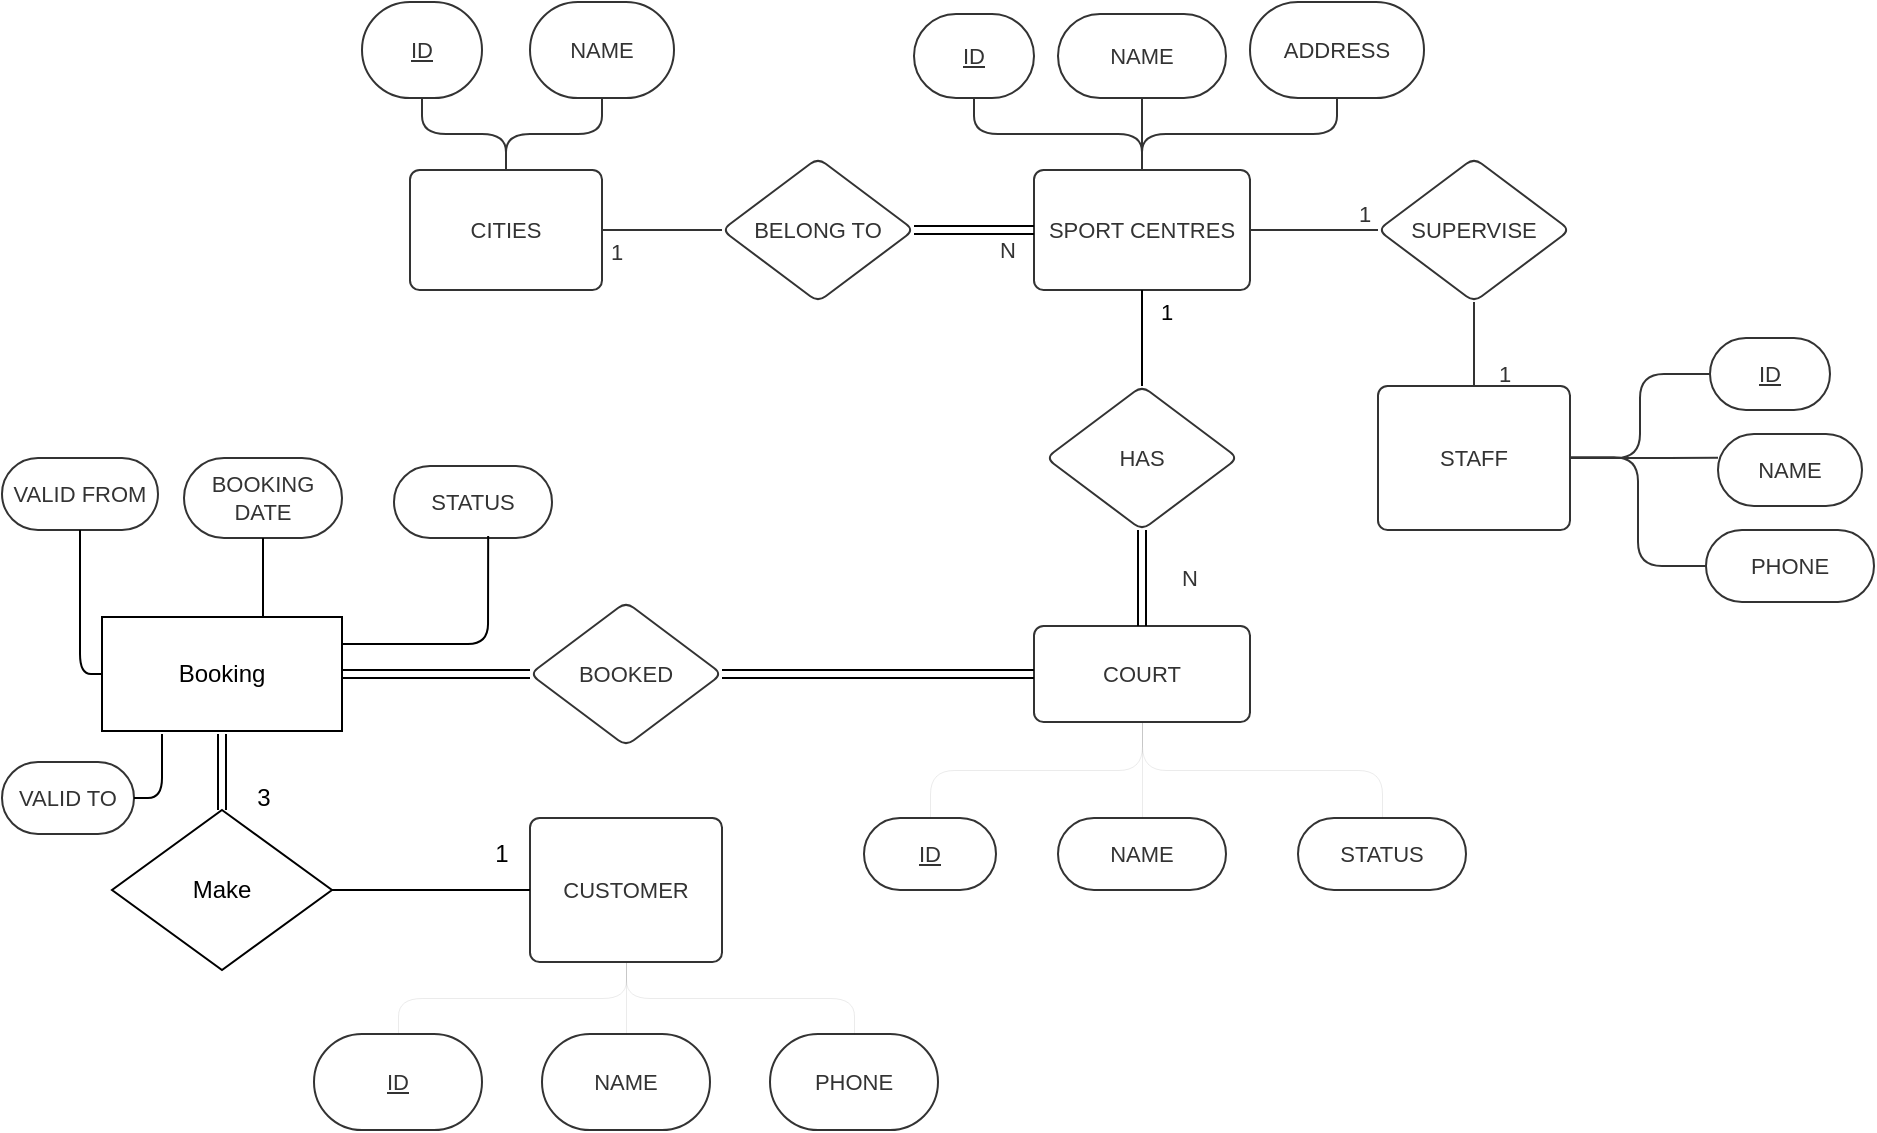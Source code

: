 <mxfile version="12.9.3" type="device"><diagram id="_H8f1phJAdp8xII_RiuY" name="Page-1"><mxGraphModel dx="1021" dy="529" grid="1" gridSize="10" guides="1" tooltips="1" connect="1" arrows="1" fold="1" page="1" pageScale="1" pageWidth="850" pageHeight="1100" math="0" shadow="0"><root><mxCell id="0"/><mxCell id="1" parent="0"/><UserObject label="N" lucidchartObjectId="Qv1JN9rxcmwI" id="hmg3JbalMYqC8ej0F_d5-1"><mxCell style="html=1;whiteSpace=wrap;fontSize=11;fontColor=#333333;align=center;spacing=0;strokeColor=none;strokeOpacity=100;fillOpacity=100;rounded=1;absoluteArcSize=1;arcSize=9.6;fillColor=#ffffff;strokeWidth=0;" vertex="1" parent="1"><mxGeometry x="431" y="178" width="144" height="36" as="geometry"/></mxCell></UserObject><UserObject label="1" lucidchartObjectId="sl1J67uBr3ch" id="hmg3JbalMYqC8ej0F_d5-2"><mxCell style="html=1;whiteSpace=wrap;fontSize=11;fontColor=#333333;align=center;spacing=0;strokeColor=#FFFFFF;strokeOpacity=100;fillOpacity=100;rounded=1;absoluteArcSize=1;arcSize=9.6;fillColor=#ffffff;" vertex="1" parent="1"><mxGeometry x="744" y="247" width="15" height="22" as="geometry"/></mxCell></UserObject><UserObject label="SPORT CENTRES" lucidchartObjectId="Oe1JJ-QgacZ8" id="hmg3JbalMYqC8ej0F_d5-10"><mxCell style="html=1;whiteSpace=wrap;;fontSize=11;fontColor=#333333;align=center;spacing=3;strokeColor=#333333;strokeOpacity=100;fillOpacity=100;rounded=1;absoluteArcSize=1;arcSize=9.6;fillColor=#ffffff;" vertex="1" parent="1"><mxGeometry x="516" y="156" width="108" height="60" as="geometry"/></mxCell></UserObject><UserObject label="SUPERVISE" lucidchartObjectId="Mf1J2VpTwh9m" id="hmg3JbalMYqC8ej0F_d5-11"><mxCell style="html=1;whiteSpace=wrap;rhombus;fontSize=11;fontColor=#333333;align=center;spacing=3;strokeColor=#333333;strokeOpacity=100;fillOpacity=100;rounded=1;absoluteArcSize=1;arcSize=9.6;fillColor=#ffffff;" vertex="1" parent="1"><mxGeometry x="688" y="150" width="96" height="72" as="geometry"/></mxCell></UserObject><UserObject label="STAFF" lucidchartObjectId="eg1Jz_-w_MnY" id="hmg3JbalMYqC8ej0F_d5-12"><mxCell style="html=1;whiteSpace=wrap;;fontSize=11;fontColor=#333333;align=center;spacing=3;strokeColor=#333333;strokeOpacity=100;fillOpacity=100;rounded=1;absoluteArcSize=1;arcSize=9.6;fillColor=#ffffff;" vertex="1" parent="1"><mxGeometry x="688" y="264" width="96" height="72" as="geometry"/></mxCell></UserObject><UserObject label="ID" lucidchartObjectId="vg1JUJdOTt-3" id="hmg3JbalMYqC8ej0F_d5-13"><mxCell style="html=1;whiteSpace=wrap;rounded=1;arcSize=50;fontSize=11;fontColor=#333333;fontStyle=4;align=center;spacing=3;strokeColor=#333333;strokeOpacity=100;fillOpacity=100;fillColor=#ffffff;" vertex="1" parent="1"><mxGeometry x="854" y="240" width="60" height="36" as="geometry"/></mxCell></UserObject><UserObject label="NAME" lucidchartObjectId="Eg1Ju6Tr6P6o" id="hmg3JbalMYqC8ej0F_d5-14"><mxCell style="html=1;whiteSpace=wrap;rounded=1;arcSize=50;fontSize=11;fontColor=#333333;align=center;spacing=3;strokeColor=#333333;strokeOpacity=100;fillOpacity=100;fillColor=#ffffff;" vertex="1" parent="1"><mxGeometry x="858" y="288" width="72" height="36" as="geometry"/></mxCell></UserObject><UserObject label="PHONE" lucidchartObjectId="Tg1JgXN1Q.ks" id="hmg3JbalMYqC8ej0F_d5-15"><mxCell style="html=1;whiteSpace=wrap;rounded=1;arcSize=50;fontSize=11;fontColor=#333333;align=center;spacing=3;strokeColor=#333333;strokeOpacity=100;fillOpacity=100;fillColor=#ffffff;" vertex="1" parent="1"><mxGeometry x="852" y="336" width="84" height="36" as="geometry"/></mxCell></UserObject><UserObject label="" lucidchartObjectId="ui1J.kr6NDE3" id="hmg3JbalMYqC8ej0F_d5-16"><mxCell style="html=1;jettySize=18;fontSize=11;strokeColor=#333333;strokeOpacity=100;rounded=1;arcSize=24;edgeStyle=orthogonalEdgeStyle;startArrow=none;;endArrow=none;;exitX=1.003;exitY=0.5;exitPerimeter=1;entryX=0.008;entryY=0.333;entryPerimeter=1;" edge="1" parent="1" source="hmg3JbalMYqC8ej0F_d5-12" target="hmg3JbalMYqC8ej0F_d5-14"><mxGeometry width="100" height="100" relative="1" as="geometry"/></mxCell></UserObject><UserObject label="" lucidchartObjectId="Ni1J3C2-7EWB" id="hmg3JbalMYqC8ej0F_d5-17"><mxCell style="html=1;jettySize=18;fontSize=11;strokeColor=#333333;strokeOpacity=100;rounded=1;arcSize=24;edgeStyle=orthogonalEdgeStyle;startArrow=none;;endArrow=none;;exitX=1.003;exitY=0.5;exitPerimeter=1;entryX=-0.005;entryY=0.5;entryPerimeter=1;" edge="1" parent="1" source="hmg3JbalMYqC8ej0F_d5-12" target="hmg3JbalMYqC8ej0F_d5-13"><mxGeometry width="100" height="100" relative="1" as="geometry"/></mxCell></UserObject><UserObject label="" lucidchartObjectId="uj1JncEXByfM" id="hmg3JbalMYqC8ej0F_d5-18"><mxCell style="html=1;jettySize=18;fontSize=11;strokeColor=#333333;strokeOpacity=100;rounded=1;arcSize=24;edgeStyle=orthogonalEdgeStyle;startArrow=none;;endArrow=none;;exitX=1.003;exitY=0.494;exitPerimeter=1;entryX=-0.004;entryY=0.5;entryPerimeter=1;" edge="1" parent="1" source="hmg3JbalMYqC8ej0F_d5-12" target="hmg3JbalMYqC8ej0F_d5-15"><mxGeometry width="100" height="100" relative="1" as="geometry"/></mxCell></UserObject><UserObject label="" lucidchartObjectId="Nk1JPeSufrvL" id="hmg3JbalMYqC8ej0F_d5-19"><mxCell style="html=1;jettySize=18;fontSize=11;strokeColor=#333333;strokeOpacity=100;rounded=1;arcSize=24;edgeStyle=orthogonalEdgeStyle;startArrow=none;;endArrow=none;;exitX=1.003;exitY=0.5;exitPerimeter=1;entryX=0.021;entryY=0.5;entryPerimeter=1;" edge="1" parent="1" source="hmg3JbalMYqC8ej0F_d5-10" target="hmg3JbalMYqC8ej0F_d5-11"><mxGeometry width="100" height="100" relative="1" as="geometry"/></mxCell></UserObject><UserObject label="" lucidchartObjectId="Sk1J3OEYeL1U" id="hmg3JbalMYqC8ej0F_d5-20"><mxCell style="html=1;jettySize=18;fontSize=11;strokeColor=#333333;strokeOpacity=100;rounded=1;arcSize=24;edgeStyle=orthogonalEdgeStyle;startArrow=none;;endArrow=none;;exitX=0.5;exitY=0.98;exitPerimeter=1;entryX=0.5;entryY=-0.004;entryPerimeter=1;" edge="1" parent="1" source="hmg3JbalMYqC8ej0F_d5-11" target="hmg3JbalMYqC8ej0F_d5-12"><mxGeometry width="100" height="100" relative="1" as="geometry"/></mxCell></UserObject><UserObject label="1" lucidchartObjectId="Pl1JAGUdRT1b" id="hmg3JbalMYqC8ej0F_d5-21"><mxCell style="html=1;whiteSpace=wrap;fontSize=11;fontColor=#333333;align=center;spacing=0;strokeColor=#FFFFFF;strokeOpacity=100;fillOpacity=100;rounded=1;absoluteArcSize=1;arcSize=9.6;fillColor=#ffffff;opacity=0;" vertex="1" parent="1"><mxGeometry x="674" y="167" width="15" height="22" as="geometry"/></mxCell></UserObject><UserObject label="ADDRESS" lucidchartObjectId="rm1JZiyckClp" id="hmg3JbalMYqC8ej0F_d5-22"><mxCell style="html=1;whiteSpace=wrap;rounded=1;arcSize=50;fontSize=11;fontColor=#333333;align=center;spacing=3;strokeColor=#333333;strokeOpacity=100;fillOpacity=100;fillColor=#ffffff;" vertex="1" parent="1"><mxGeometry x="624" y="72" width="87" height="48" as="geometry"/></mxCell></UserObject><UserObject label="NAME" lucidchartObjectId="vm1JUwcuS4wi" id="hmg3JbalMYqC8ej0F_d5-23"><mxCell style="html=1;whiteSpace=wrap;rounded=1;arcSize=50;fontSize=11;fontColor=#333333;align=center;spacing=3;strokeColor=#333333;strokeOpacity=100;fillOpacity=100;fillColor=#ffffff;" vertex="1" parent="1"><mxGeometry x="528" y="78" width="84" height="42" as="geometry"/></mxCell></UserObject><UserObject label="ID" lucidchartObjectId="ym1JdyxG-iu-" id="hmg3JbalMYqC8ej0F_d5-24"><mxCell style="html=1;whiteSpace=wrap;rounded=1;arcSize=50;fontSize=11;fontColor=#333333;fontStyle=4;align=center;spacing=3;strokeColor=#333333;strokeOpacity=100;fillOpacity=100;fillColor=#ffffff;" vertex="1" parent="1"><mxGeometry x="456" y="78" width="60" height="42" as="geometry"/></mxCell></UserObject><UserObject label="" lucidchartObjectId="To1JZGSIu.zX" id="hmg3JbalMYqC8ej0F_d5-25"><mxCell style="html=1;jettySize=18;fontSize=11;strokeColor=#333333;strokeOpacity=100;rounded=1;arcSize=24;edgeStyle=orthogonalEdgeStyle;startArrow=none;;endArrow=none;;exitX=0.5;exitY=-0.005;exitPerimeter=1;entryX=0.5;entryY=1.007;entryPerimeter=1;" edge="1" parent="1" source="hmg3JbalMYqC8ej0F_d5-10" target="hmg3JbalMYqC8ej0F_d5-23"><mxGeometry width="100" height="100" relative="1" as="geometry"/></mxCell></UserObject><UserObject label="" lucidchartObjectId="~o1JQkDnwC1A" id="hmg3JbalMYqC8ej0F_d5-26"><mxCell style="html=1;jettySize=18;fontSize=11;strokeColor=#333333;strokeOpacity=100;rounded=1;arcSize=24;edgeStyle=orthogonalEdgeStyle;startArrow=none;;endArrow=none;;exitX=0.5;exitY=1.007;exitPerimeter=1;entryX=0.5;entryY=-0.005;entryPerimeter=1;" edge="1" parent="1" source="hmg3JbalMYqC8ej0F_d5-24" target="hmg3JbalMYqC8ej0F_d5-10"><mxGeometry width="100" height="100" relative="1" as="geometry"/></mxCell></UserObject><UserObject label="" lucidchartObjectId="mp1Jr6JWyYWh" id="hmg3JbalMYqC8ej0F_d5-27"><mxCell style="html=1;jettySize=18;fontSize=11;strokeColor=#333333;strokeOpacity=100;rounded=1;arcSize=24;edgeStyle=orthogonalEdgeStyle;startArrow=none;;endArrow=none;;exitX=0.5;exitY=-0.005;exitPerimeter=1;entryX=0.5;entryY=1.006;entryPerimeter=1;" edge="1" parent="1" source="hmg3JbalMYqC8ej0F_d5-10" target="hmg3JbalMYqC8ej0F_d5-22"><mxGeometry width="100" height="100" relative="1" as="geometry"/></mxCell></UserObject><UserObject label="" lucidchartObjectId="Rp1JoxnCgXVx" id="hmg3JbalMYqC8ej0F_d5-28"><mxCell style="html=1;jettySize=18;fontSize=11;strokeColor=#333333;strokeOpacity=100;rounded=1;arcSize=24;edgeStyle=orthogonalEdgeStyle;startArrow=none;;endArrow=none;;exitY=1.007;exitPerimeter=1;entryY=1.007;entryPerimeter=1;" edge="1" parent="1" source="hmg3JbalMYqC8ej0F_d5-24" target="hmg3JbalMYqC8ej0F_d5-24"><mxGeometry width="100" height="100" relative="1" as="geometry"><Array as="points"><mxPoint x="506" y="120"/><mxPoint x="506" y="120"/></Array></mxGeometry></mxCell></UserObject><UserObject label="BELONG TO" lucidchartObjectId="qq1JP6yeYw6c" id="hmg3JbalMYqC8ej0F_d5-29"><mxCell style="html=1;whiteSpace=wrap;rhombus;fontSize=11;fontColor=#333333;align=center;spacing=3;strokeColor=#333333;strokeOpacity=100;fillOpacity=100;rounded=1;absoluteArcSize=1;arcSize=9.6;fillColor=#ffffff;" vertex="1" parent="1"><mxGeometry x="360" y="150" width="96" height="72" as="geometry"/></mxCell></UserObject><UserObject label="CITIES" lucidchartObjectId="Wq1JPtbcYN_U" id="hmg3JbalMYqC8ej0F_d5-30"><mxCell style="html=1;whiteSpace=wrap;;fontSize=11;fontColor=#333333;align=center;spacing=3;strokeColor=#333333;strokeOpacity=100;fillOpacity=100;rounded=1;absoluteArcSize=1;arcSize=9.6;fillColor=#ffffff;" vertex="1" parent="1"><mxGeometry x="204" y="156" width="96" height="60" as="geometry"/></mxCell></UserObject><UserObject label="" lucidchartObjectId="qr1JTHGp_JFc" id="hmg3JbalMYqC8ej0F_d5-31"><mxCell style="html=1;jettySize=18;fontSize=11;strokeColor=#333333;strokeOpacity=100;rounded=1;arcSize=24;edgeStyle=orthogonalEdgeStyle;startArrow=none;;endArrow=none;;exitX=1.003;exitY=0.5;exitPerimeter=1;entryX=0.021;entryY=0.5;entryPerimeter=1;" edge="1" parent="1" source="hmg3JbalMYqC8ej0F_d5-30" target="hmg3JbalMYqC8ej0F_d5-29"><mxGeometry width="100" height="100" relative="1" as="geometry"/></mxCell></UserObject><UserObject label="NAME" lucidchartObjectId="Fr1JlLjnvkLx" id="hmg3JbalMYqC8ej0F_d5-32"><mxCell style="html=1;whiteSpace=wrap;rounded=1;arcSize=50;fontSize=11;fontColor=#333333;align=center;spacing=3;strokeColor=#333333;strokeOpacity=100;fillOpacity=100;fillColor=#ffffff;" vertex="1" parent="1"><mxGeometry x="264" y="72" width="72" height="48" as="geometry"/></mxCell></UserObject><UserObject label="ID" lucidchartObjectId="Ir1JEpg1AD23" id="hmg3JbalMYqC8ej0F_d5-33"><mxCell style="html=1;whiteSpace=wrap;rounded=1;arcSize=50;fontSize=11;fontColor=#333333;fontStyle=4;align=center;spacing=3;strokeColor=#333333;strokeOpacity=100;fillOpacity=100;fillColor=#ffffff;" vertex="1" parent="1"><mxGeometry x="180" y="72" width="60" height="48" as="geometry"/></mxCell></UserObject><UserObject label="" lucidchartObjectId="ss1JLpNenWxW" id="hmg3JbalMYqC8ej0F_d5-34"><mxCell style="html=1;jettySize=18;fontSize=11;strokeColor=#333333;strokeOpacity=100;rounded=1;arcSize=24;edgeStyle=orthogonalEdgeStyle;startArrow=none;;endArrow=none;;exitX=0.5;exitY=1.006;exitPerimeter=1;entryX=0.5;entryY=-0.005;entryPerimeter=1;" edge="1" parent="1" source="hmg3JbalMYqC8ej0F_d5-33" target="hmg3JbalMYqC8ej0F_d5-30"><mxGeometry width="100" height="100" relative="1" as="geometry"/></mxCell></UserObject><UserObject label="" lucidchartObjectId="Ds1J_o9KHTa-" id="hmg3JbalMYqC8ej0F_d5-35"><mxCell style="html=1;jettySize=18;fontSize=11;strokeColor=#333333;strokeOpacity=100;rounded=1;arcSize=24;edgeStyle=orthogonalEdgeStyle;startArrow=none;;endArrow=none;;exitX=0.5;exitY=-0.005;exitPerimeter=1;entryX=0.5;entryY=1.006;entryPerimeter=1;" edge="1" parent="1" source="hmg3JbalMYqC8ej0F_d5-30" target="hmg3JbalMYqC8ej0F_d5-32"><mxGeometry width="100" height="100" relative="1" as="geometry"/></mxCell></UserObject><UserObject label="1" lucidchartObjectId="gw1J~csp2k4W" id="hmg3JbalMYqC8ej0F_d5-37"><mxCell style="html=1;whiteSpace=wrap;fontSize=11;fontColor=#333333;align=center;spacing=0;strokeColor=none;strokeOpacity=100;fillOpacity=100;rounded=1;absoluteArcSize=1;arcSize=9.6;fillColor=#ffffff;opacity=0;" vertex="1" parent="1"><mxGeometry x="300" y="186" width="15" height="22" as="geometry"/></mxCell></UserObject><UserObject label="HAS" lucidchartObjectId="Ix1JzbmOBttl" id="hmg3JbalMYqC8ej0F_d5-38"><mxCell style="html=1;whiteSpace=wrap;rhombus;fontSize=11;fontColor=#333333;align=center;spacing=3;strokeColor=#333333;strokeOpacity=100;fillOpacity=100;rounded=1;absoluteArcSize=1;arcSize=9.6;fillColor=#ffffff;" vertex="1" parent="1"><mxGeometry x="522" y="264" width="96" height="72" as="geometry"/></mxCell></UserObject><UserObject label="COURT" lucidchartObjectId="ay1J7oOUe6Bc" id="hmg3JbalMYqC8ej0F_d5-39"><mxCell style="html=1;whiteSpace=wrap;;fontSize=11;fontColor=#333333;align=center;spacing=3;strokeColor=#333333;strokeOpacity=100;fillOpacity=100;rounded=1;absoluteArcSize=1;arcSize=9.6;fillColor=#ffffff;" vertex="1" parent="1"><mxGeometry x="516" y="384" width="108" height="48" as="geometry"/></mxCell></UserObject><UserObject label="&lt;u&gt;ID&lt;/u&gt;" lucidchartObjectId="1y1JFt1-2AkK" id="hmg3JbalMYqC8ej0F_d5-40"><mxCell style="html=1;whiteSpace=wrap;rounded=1;arcSize=50;fontSize=11;fontColor=#333333;align=center;spacing=3;strokeColor=#333333;strokeOpacity=100;fillOpacity=100;fillColor=#ffffff;" vertex="1" parent="1"><mxGeometry x="431" y="480" width="66" height="36" as="geometry"/></mxCell></UserObject><UserObject label="NAME" lucidchartObjectId="6y1JhIov2Fnm" id="hmg3JbalMYqC8ej0F_d5-41"><mxCell style="html=1;whiteSpace=wrap;rounded=1;arcSize=50;fontSize=11;fontColor=#333333;align=center;spacing=3;strokeColor=#333333;strokeOpacity=100;fillOpacity=100;fillColor=#ffffff;" vertex="1" parent="1"><mxGeometry x="528" y="480" width="84" height="36" as="geometry"/></mxCell></UserObject><UserObject label="STATUS" lucidchartObjectId="az1Jf9iUrF6A" id="hmg3JbalMYqC8ej0F_d5-42"><mxCell style="html=1;whiteSpace=wrap;rounded=1;arcSize=50;fontSize=11;fontColor=#333333;align=center;spacing=3;strokeColor=#333333;strokeOpacity=100;fillOpacity=100;fillColor=#ffffff;" vertex="1" parent="1"><mxGeometry x="648" y="480" width="84" height="36" as="geometry"/></mxCell></UserObject><UserObject label="" lucidchartObjectId="gA1Ju2H1D6ek" id="hmg3JbalMYqC8ej0F_d5-43"><mxCell style="html=1;jettySize=18;fontSize=11;strokeColor=#333333;strokeOpacity=100;strokeWidth=0;rounded=1;arcSize=24;edgeStyle=orthogonalEdgeStyle;startArrow=none;;endArrow=none;;exitX=0.5;exitY=1.006;exitPerimeter=1;entryX=0.5;entryY=-0.008;entryPerimeter=1;" edge="1" parent="1" source="hmg3JbalMYqC8ej0F_d5-39" target="hmg3JbalMYqC8ej0F_d5-41"><mxGeometry width="100" height="100" relative="1" as="geometry"/></mxCell></UserObject><UserObject label="" lucidchartObjectId="jB1J~V2h57M7" id="hmg3JbalMYqC8ej0F_d5-46"><mxCell style="html=1;jettySize=18;fontSize=11;strokeColor=#333333;strokeOpacity=100;strokeWidth=0;rounded=1;arcSize=24;edgeStyle=orthogonalEdgeStyle;startArrow=none;;endArrow=none;;exitX=0.5;exitY=-0.008;exitPerimeter=1;entryX=0.5;entryY=1.006;entryPerimeter=1;" edge="1" parent="1" source="hmg3JbalMYqC8ej0F_d5-40" target="hmg3JbalMYqC8ej0F_d5-39"><mxGeometry width="100" height="100" relative="1" as="geometry"/></mxCell></UserObject><UserObject label="" lucidchartObjectId="rB1Jo~GtRFzw" id="hmg3JbalMYqC8ej0F_d5-47"><mxCell style="html=1;jettySize=18;fontSize=11;strokeColor=#333333;strokeOpacity=100;strokeWidth=0;rounded=1;arcSize=24;edgeStyle=orthogonalEdgeStyle;startArrow=none;;endArrow=none;;exitX=0.5;exitY=-0.008;exitPerimeter=1;entryX=0.5;entryY=1.006;entryPerimeter=1;" edge="1" parent="1" source="hmg3JbalMYqC8ej0F_d5-42" target="hmg3JbalMYqC8ej0F_d5-39"><mxGeometry width="100" height="100" relative="1" as="geometry"/></mxCell></UserObject><UserObject label="BOOKED" lucidchartObjectId="VB1JU1gL.UhQ" id="hmg3JbalMYqC8ej0F_d5-48"><mxCell style="html=1;whiteSpace=wrap;rhombus;fontSize=11;fontColor=#333333;align=center;spacing=3;strokeColor=#333333;strokeOpacity=100;fillOpacity=100;rounded=1;absoluteArcSize=1;arcSize=9.6;fillColor=#ffffff;" vertex="1" parent="1"><mxGeometry x="264" y="372" width="96" height="72" as="geometry"/></mxCell></UserObject><UserObject label="CUSTOMER" lucidchartObjectId="hC1J-2ogcLIO" id="hmg3JbalMYqC8ej0F_d5-49"><mxCell style="html=1;whiteSpace=wrap;;fontSize=11;fontColor=#333333;align=center;spacing=3;strokeColor=#333333;strokeOpacity=100;fillOpacity=100;rounded=1;absoluteArcSize=1;arcSize=9.6;fillColor=#ffffff;" vertex="1" parent="1"><mxGeometry x="264" y="480" width="96" height="72" as="geometry"/></mxCell></UserObject><UserObject label="STATUS" lucidchartObjectId="XC1JA~54MApw" id="hmg3JbalMYqC8ej0F_d5-50"><mxCell style="html=1;whiteSpace=wrap;rounded=1;arcSize=50;fontSize=11;fontColor=#333333;align=center;spacing=3;strokeColor=#333333;strokeOpacity=100;fillOpacity=100;fillColor=#ffffff;" vertex="1" parent="1"><mxGeometry x="196" y="304" width="79" height="36" as="geometry"/></mxCell></UserObject><UserObject label="BOOKING DATE" lucidchartObjectId="3C1JHzqgTcRt" id="hmg3JbalMYqC8ej0F_d5-51"><mxCell style="html=1;whiteSpace=wrap;rounded=1;arcSize=50;fontSize=11;fontColor=#333333;align=center;spacing=3;strokeColor=#333333;strokeOpacity=100;fillOpacity=100;fillColor=#ffffff;" vertex="1" parent="1"><mxGeometry x="91" y="300" width="79" height="40" as="geometry"/></mxCell></UserObject><UserObject label="VALID TO" lucidchartObjectId="7C1J4cb5TORU" id="hmg3JbalMYqC8ej0F_d5-52"><mxCell style="html=1;whiteSpace=wrap;rounded=1;arcSize=50;fontSize=11;fontColor=#333333;align=center;spacing=3;strokeColor=#333333;strokeOpacity=100;fillOpacity=100;fillColor=#ffffff;" vertex="1" parent="1"><mxGeometry y="452" width="66" height="36" as="geometry"/></mxCell></UserObject><UserObject label="VALID FROM" lucidchartObjectId="~C1JPEKlTzag" id="hmg3JbalMYqC8ej0F_d5-53"><mxCell style="html=1;whiteSpace=wrap;rounded=1;arcSize=50;fontSize=11;fontColor=#333333;align=center;spacing=3;strokeColor=#333333;strokeOpacity=100;fillOpacity=100;fillColor=#ffffff;" vertex="1" parent="1"><mxGeometry y="300" width="78" height="36" as="geometry"/></mxCell></UserObject><UserObject label="ID" lucidchartObjectId="aJ1JZO4Ct_Qt" id="hmg3JbalMYqC8ej0F_d5-60"><mxCell style="html=1;whiteSpace=wrap;rounded=1;arcSize=50;fontSize=11;fontColor=#333333;fontStyle=4;align=center;spacing=3;strokeColor=#333333;strokeOpacity=100;fillOpacity=100;fillColor=#ffffff;" vertex="1" parent="1"><mxGeometry x="156" y="588" width="84" height="48" as="geometry"/></mxCell></UserObject><UserObject label="NAME" lucidchartObjectId="hJ1J5bI9I1qD" id="hmg3JbalMYqC8ej0F_d5-61"><mxCell style="html=1;whiteSpace=wrap;rounded=1;arcSize=50;fontSize=11;fontColor=#333333;align=center;spacing=3;strokeColor=#333333;strokeOpacity=100;fillOpacity=100;fillColor=#ffffff;" vertex="1" parent="1"><mxGeometry x="270" y="588" width="84" height="48" as="geometry"/></mxCell></UserObject><UserObject label="PHONE" lucidchartObjectId="lJ1JllwM3i.M" id="hmg3JbalMYqC8ej0F_d5-62"><mxCell style="html=1;whiteSpace=wrap;rounded=1;arcSize=50;fontSize=11;fontColor=#333333;align=center;spacing=3;strokeColor=#333333;strokeOpacity=100;fillOpacity=100;fillColor=#ffffff;" vertex="1" parent="1"><mxGeometry x="384" y="588" width="84" height="48" as="geometry"/></mxCell></UserObject><UserObject label="" lucidchartObjectId="~J1Jsw4WfdPG" id="hmg3JbalMYqC8ej0F_d5-63"><mxCell style="html=1;jettySize=18;fontSize=11;strokeColor=#333333;strokeOpacity=100;strokeWidth=0;rounded=1;arcSize=24;edgeStyle=orthogonalEdgeStyle;startArrow=none;;endArrow=none;;exitX=0.5;exitY=1.004;exitPerimeter=1;entryX=0.5;entryY=-0.006;entryPerimeter=1;" edge="1" parent="1" source="hmg3JbalMYqC8ej0F_d5-49" target="hmg3JbalMYqC8ej0F_d5-61"><mxGeometry width="100" height="100" relative="1" as="geometry"/></mxCell></UserObject><UserObject label="" lucidchartObjectId="hK1J6WNpPa_M" id="hmg3JbalMYqC8ej0F_d5-64"><mxCell style="html=1;jettySize=18;fontSize=11;strokeColor=#333333;strokeOpacity=100;strokeWidth=0;rounded=1;arcSize=24;edgeStyle=orthogonalEdgeStyle;startArrow=none;;endArrow=none;;exitX=0.5;exitY=-0.006;exitPerimeter=1;entryX=0.5;entryY=1.004;entryPerimeter=1;" edge="1" parent="1" source="hmg3JbalMYqC8ej0F_d5-60" target="hmg3JbalMYqC8ej0F_d5-49"><mxGeometry width="100" height="100" relative="1" as="geometry"/></mxCell></UserObject><UserObject label="" lucidchartObjectId="oK1JxYGBq.ad" id="hmg3JbalMYqC8ej0F_d5-65"><mxCell style="html=1;jettySize=18;fontSize=11;strokeColor=#333333;strokeOpacity=100;strokeWidth=0;rounded=1;arcSize=24;edgeStyle=orthogonalEdgeStyle;startArrow=none;;endArrow=none;;exitX=0.5;exitY=-0.006;exitPerimeter=1;entryX=0.5;entryY=1.004;entryPerimeter=1;" edge="1" parent="1" source="hmg3JbalMYqC8ej0F_d5-62" target="hmg3JbalMYqC8ej0F_d5-49"><mxGeometry width="100" height="100" relative="1" as="geometry"/></mxCell></UserObject><UserObject label="1" lucidchartObjectId="1K1Jzvj.0fEe" id="hmg3JbalMYqC8ej0F_d5-66"><mxCell style="html=1;whiteSpace=wrap;fontSize=11;align=center;spacing=0;strokeOpacity=100;fillOpacity=100;rounded=1;absoluteArcSize=1;arcSize=9.6;strokeColor=#FFFFFF;opacity=0;" vertex="1" parent="1"><mxGeometry x="575" y="216" width="15" height="22" as="geometry"/></mxCell></UserObject><UserObject label="N" lucidchartObjectId="~K1JvAJ~TR-C" id="hmg3JbalMYqC8ej0F_d5-67"><mxCell style="html=1;whiteSpace=wrap;fontSize=11;fontColor=#333333;align=center;spacing=0;strokeColor=none;strokeOpacity=100;fillOpacity=100;rounded=1;absoluteArcSize=1;arcSize=9.6;fillColor=#ffffff;strokeWidth=0;" vertex="1" parent="1"><mxGeometry x="575" y="348" width="38" height="24" as="geometry"/></mxCell></UserObject><mxCell id="hmg3JbalMYqC8ej0F_d5-70" value="" style="rounded=0;whiteSpace=wrap;html=1;" vertex="1" parent="1"><mxGeometry x="50" y="379.5" width="120" height="57" as="geometry"/></mxCell><mxCell id="hmg3JbalMYqC8ej0F_d5-72" value="Booking" style="text;html=1;strokeColor=none;fillColor=none;align=center;verticalAlign=middle;whiteSpace=wrap;rounded=0;" vertex="1" parent="1"><mxGeometry x="50" y="378" width="120" height="60" as="geometry"/></mxCell><mxCell id="hmg3JbalMYqC8ej0F_d5-96" value="" style="rhombus;whiteSpace=wrap;html=1;" vertex="1" parent="1"><mxGeometry x="55" y="476" width="110" height="80" as="geometry"/></mxCell><mxCell id="hmg3JbalMYqC8ej0F_d5-98" value="Make" style="text;html=1;strokeColor=none;fillColor=none;align=center;verticalAlign=middle;whiteSpace=wrap;rounded=0;" vertex="1" parent="1"><mxGeometry x="90" y="506" width="40" height="20" as="geometry"/></mxCell><mxCell id="hmg3JbalMYqC8ej0F_d5-100" value="" style="endArrow=none;html=1;entryX=0;entryY=0.5;entryDx=0;entryDy=0;exitX=1;exitY=0.5;exitDx=0;exitDy=0;" edge="1" parent="1" source="hmg3JbalMYqC8ej0F_d5-96" target="hmg3JbalMYqC8ej0F_d5-49"><mxGeometry width="50" height="50" relative="1" as="geometry"><mxPoint x="400" y="560" as="sourcePoint"/><mxPoint x="450" y="510" as="targetPoint"/></mxGeometry></mxCell><mxCell id="hmg3JbalMYqC8ej0F_d5-103" value="" style="shape=link;html=1;exitX=0.5;exitY=0;exitDx=0;exitDy=0;entryX=0.5;entryY=1;entryDx=0;entryDy=0;" edge="1" parent="1" source="hmg3JbalMYqC8ej0F_d5-96" target="hmg3JbalMYqC8ej0F_d5-72"><mxGeometry width="50" height="50" relative="1" as="geometry"><mxPoint x="400" y="560" as="sourcePoint"/><mxPoint x="450" y="510" as="targetPoint"/></mxGeometry></mxCell><mxCell id="hmg3JbalMYqC8ej0F_d5-106" value="1" style="text;html=1;strokeColor=none;fillColor=none;align=center;verticalAlign=middle;whiteSpace=wrap;rounded=0;" vertex="1" parent="1"><mxGeometry x="230" y="488" width="40" height="20" as="geometry"/></mxCell><mxCell id="hmg3JbalMYqC8ej0F_d5-107" value="3" style="text;html=1;strokeColor=none;fillColor=none;align=center;verticalAlign=middle;whiteSpace=wrap;rounded=0;" vertex="1" parent="1"><mxGeometry x="110.5" y="460" width="40" height="20" as="geometry"/></mxCell><mxCell id="hmg3JbalMYqC8ej0F_d5-109" value="" style="shape=link;html=1;exitX=1;exitY=0.5;exitDx=0;exitDy=0;" edge="1" parent="1" source="hmg3JbalMYqC8ej0F_d5-72" target="hmg3JbalMYqC8ej0F_d5-48"><mxGeometry width="50" height="50" relative="1" as="geometry"><mxPoint x="400" y="560" as="sourcePoint"/><mxPoint x="450" y="510" as="targetPoint"/></mxGeometry></mxCell><mxCell id="hmg3JbalMYqC8ej0F_d5-110" value="" style="shape=link;html=1;exitX=1;exitY=0.5;exitDx=0;exitDy=0;entryX=0;entryY=0.5;entryDx=0;entryDy=0;" edge="1" parent="1" source="hmg3JbalMYqC8ej0F_d5-48" target="hmg3JbalMYqC8ej0F_d5-39"><mxGeometry width="50" height="50" relative="1" as="geometry"><mxPoint x="400" y="560" as="sourcePoint"/><mxPoint x="450" y="510" as="targetPoint"/></mxGeometry></mxCell><mxCell id="hmg3JbalMYqC8ej0F_d5-112" value="" style="shape=link;html=1;exitX=1;exitY=0.5;exitDx=0;exitDy=0;entryX=0;entryY=0.5;entryDx=0;entryDy=0;" edge="1" parent="1" source="hmg3JbalMYqC8ej0F_d5-29" target="hmg3JbalMYqC8ej0F_d5-10"><mxGeometry width="50" height="50" relative="1" as="geometry"><mxPoint x="400" y="330" as="sourcePoint"/><mxPoint x="450" y="280" as="targetPoint"/></mxGeometry></mxCell><mxCell id="hmg3JbalMYqC8ej0F_d5-113" value="" style="endArrow=none;html=1;exitX=0.5;exitY=1;exitDx=0;exitDy=0;entryX=0.5;entryY=0;entryDx=0;entryDy=0;" edge="1" parent="1" source="hmg3JbalMYqC8ej0F_d5-10" target="hmg3JbalMYqC8ej0F_d5-38"><mxGeometry width="50" height="50" relative="1" as="geometry"><mxPoint x="400" y="330" as="sourcePoint"/><mxPoint x="450" y="280" as="targetPoint"/></mxGeometry></mxCell><mxCell id="hmg3JbalMYqC8ej0F_d5-116" value="" style="shape=link;html=1;exitX=0.5;exitY=0;exitDx=0;exitDy=0;entryX=0.5;entryY=1;entryDx=0;entryDy=0;" edge="1" parent="1" source="hmg3JbalMYqC8ej0F_d5-39" target="hmg3JbalMYqC8ej0F_d5-38"><mxGeometry width="50" height="50" relative="1" as="geometry"><mxPoint x="400" y="330" as="sourcePoint"/><mxPoint x="450" y="280" as="targetPoint"/></mxGeometry></mxCell><mxCell id="hmg3JbalMYqC8ej0F_d5-119" value="" style="endArrow=none;html=1;exitX=1;exitY=0.5;exitDx=0;exitDy=0;entryX=0.25;entryY=1;entryDx=0;entryDy=0;" edge="1" parent="1" source="hmg3JbalMYqC8ej0F_d5-52" target="hmg3JbalMYqC8ej0F_d5-72"><mxGeometry width="50" height="50" relative="1" as="geometry"><mxPoint x="260" y="390" as="sourcePoint"/><mxPoint x="310" y="340" as="targetPoint"/><Array as="points"><mxPoint x="80" y="470"/></Array></mxGeometry></mxCell><mxCell id="hmg3JbalMYqC8ej0F_d5-120" value="" style="endArrow=none;html=1;exitX=0.5;exitY=1;exitDx=0;exitDy=0;entryX=0;entryY=0.5;entryDx=0;entryDy=0;" edge="1" parent="1" source="hmg3JbalMYqC8ej0F_d5-53" target="hmg3JbalMYqC8ej0F_d5-72"><mxGeometry width="50" height="50" relative="1" as="geometry"><mxPoint x="260" y="390" as="sourcePoint"/><mxPoint x="310" y="340" as="targetPoint"/><Array as="points"><mxPoint x="39" y="408"/></Array></mxGeometry></mxCell><mxCell id="hmg3JbalMYqC8ej0F_d5-121" value="" style="endArrow=none;html=1;exitX=0.671;exitY=0.028;exitDx=0;exitDy=0;exitPerimeter=0;entryX=0.5;entryY=1;entryDx=0;entryDy=0;" edge="1" parent="1" source="hmg3JbalMYqC8ej0F_d5-72" target="hmg3JbalMYqC8ej0F_d5-51"><mxGeometry width="50" height="50" relative="1" as="geometry"><mxPoint x="260" y="390" as="sourcePoint"/><mxPoint x="310" y="340" as="targetPoint"/></mxGeometry></mxCell><mxCell id="hmg3JbalMYqC8ej0F_d5-122" value="" style="endArrow=none;html=1;entryX=0.596;entryY=0.971;entryDx=0;entryDy=0;entryPerimeter=0;exitX=1;exitY=0.25;exitDx=0;exitDy=0;" edge="1" parent="1" source="hmg3JbalMYqC8ej0F_d5-72" target="hmg3JbalMYqC8ej0F_d5-50"><mxGeometry width="50" height="50" relative="1" as="geometry"><mxPoint x="260" y="390" as="sourcePoint"/><mxPoint x="310" y="340" as="targetPoint"/><Array as="points"><mxPoint x="243" y="393"/></Array></mxGeometry></mxCell></root></mxGraphModel></diagram></mxfile>